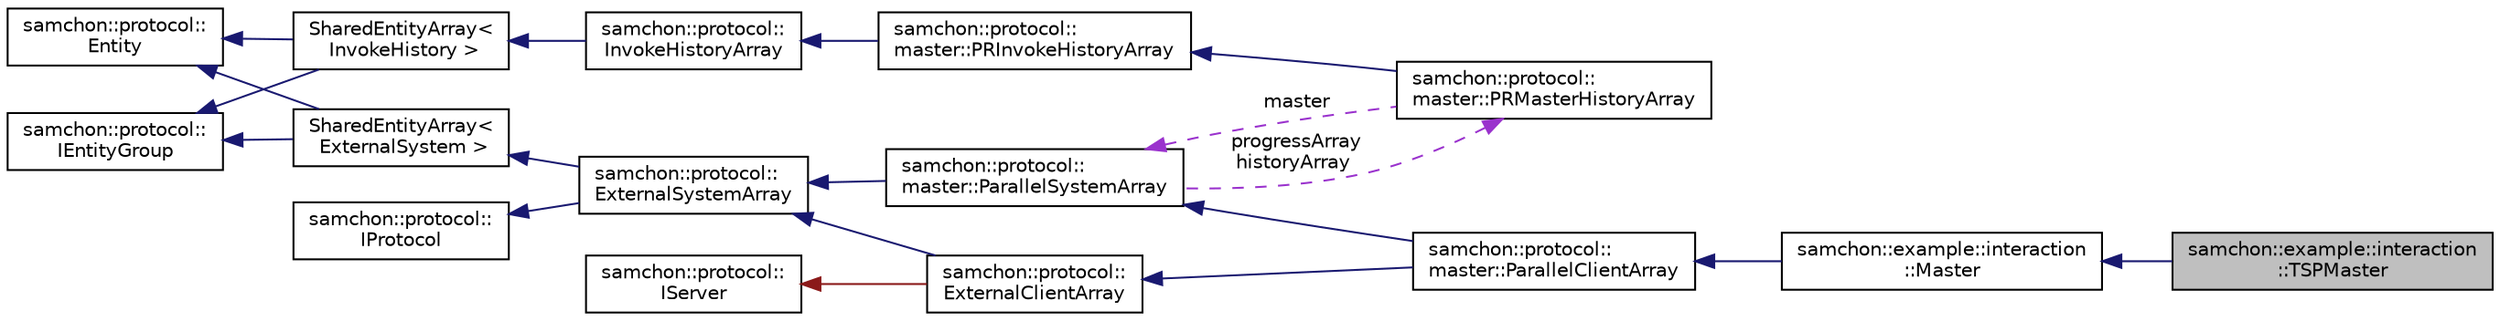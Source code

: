 digraph "samchon::example::interaction::TSPMaster"
{
  edge [fontname="Helvetica",fontsize="10",labelfontname="Helvetica",labelfontsize="10"];
  node [fontname="Helvetica",fontsize="10",shape=record];
  rankdir="LR";
  Node1 [label="samchon::example::interaction\l::TSPMaster",height=0.2,width=0.4,color="black", fillcolor="grey75", style="filled", fontcolor="black"];
  Node2 -> Node1 [dir="back",color="midnightblue",fontsize="10",style="solid",fontname="Helvetica"];
  Node2 [label="samchon::example::interaction\l::Master",height=0.2,width=0.4,color="black", fillcolor="white", style="filled",URL="$d1/df7/classsamchon_1_1example_1_1interaction_1_1Master.html",tooltip="A master of parallel system solving something. "];
  Node3 -> Node2 [dir="back",color="midnightblue",fontsize="10",style="solid",fontname="Helvetica"];
  Node3 [label="samchon::protocol::\lmaster::ParallelClientArray",height=0.2,width=0.4,color="black", fillcolor="white", style="filled",URL="$d1/dc7/classsamchon_1_1protocol_1_1master_1_1ParallelClientArray.html",tooltip="An array of ParallelClient(s). "];
  Node4 -> Node3 [dir="back",color="midnightblue",fontsize="10",style="solid",fontname="Helvetica"];
  Node4 [label="samchon::protocol::\lmaster::ParallelSystemArray",height=0.2,width=0.4,color="black", fillcolor="white", style="filled",URL="$d8/d9c/classsamchon_1_1protocol_1_1master_1_1ParallelSystemArray.html",tooltip="An array of parallel system drivers. "];
  Node5 -> Node4 [dir="back",color="midnightblue",fontsize="10",style="solid",fontname="Helvetica"];
  Node5 [label="samchon::protocol::\lExternalSystemArray",height=0.2,width=0.4,color="black", fillcolor="white", style="filled",URL="$d9/dc6/classsamchon_1_1protocol_1_1ExternalSystemArray.html",tooltip="An array of ExternalSystem(s). "];
  Node6 -> Node5 [dir="back",color="midnightblue",fontsize="10",style="solid",fontname="Helvetica"];
  Node6 [label="SharedEntityArray\<\l ExternalSystem \>",height=0.2,width=0.4,color="black", fillcolor="white", style="filled",URL="$d4/deb/classsamchon_1_1protocol_1_1EntityGroup.html",tooltip="An Entity and a container of children Entity objects. "];
  Node7 -> Node6 [dir="back",color="midnightblue",fontsize="10",style="solid",fontname="Helvetica"];
  Node7 [label="samchon::protocol::\lEntity",height=0.2,width=0.4,color="black", fillcolor="white", style="filled",URL="$d0/d3e/classsamchon_1_1protocol_1_1Entity.html",tooltip="An entity, a standard data class. "];
  Node8 -> Node6 [dir="back",color="midnightblue",fontsize="10",style="solid",fontname="Helvetica"];
  Node8 [label="samchon::protocol::\lIEntityGroup",height=0.2,width=0.4,color="black", fillcolor="white", style="filled",URL="$d9/d4c/classsamchon_1_1protocol_1_1IEntityGroup.html",tooltip="An iternface for entity group. "];
  Node9 -> Node5 [dir="back",color="midnightblue",fontsize="10",style="solid",fontname="Helvetica"];
  Node9 [label="samchon::protocol::\lIProtocol",height=0.2,width=0.4,color="black", fillcolor="white", style="filled",URL="$d4/dcf/classsamchon_1_1protocol_1_1IProtocol.html",tooltip="An interface of Invoke message chain. "];
  Node10 -> Node4 [dir="back",color="darkorchid3",fontsize="10",style="dashed",label=" progressArray\nhistoryArray" ,fontname="Helvetica"];
  Node10 [label="samchon::protocol::\lmaster::PRMasterHistoryArray",height=0.2,width=0.4,color="black", fillcolor="white", style="filled",URL="$d6/dd8/classsamchon_1_1protocol_1_1master_1_1PRMasterHistoryArray.html",tooltip="An array of invoke histories of master. "];
  Node11 -> Node10 [dir="back",color="midnightblue",fontsize="10",style="solid",fontname="Helvetica"];
  Node11 [label="samchon::protocol::\lmaster::PRInvokeHistoryArray",height=0.2,width=0.4,color="black", fillcolor="white", style="filled",URL="$df/d50/classsamchon_1_1protocol_1_1master_1_1PRInvokeHistoryArray.html",tooltip="An array of PRInvokeHistory. "];
  Node12 -> Node11 [dir="back",color="midnightblue",fontsize="10",style="solid",fontname="Helvetica"];
  Node12 [label="samchon::protocol::\lInvokeHistoryArray",height=0.2,width=0.4,color="black", fillcolor="white", style="filled",URL="$d1/d7b/classsamchon_1_1protocol_1_1InvokeHistoryArray.html",tooltip="An array of InvokeHistory. "];
  Node13 -> Node12 [dir="back",color="midnightblue",fontsize="10",style="solid",fontname="Helvetica"];
  Node13 [label="SharedEntityArray\<\l InvokeHistory \>",height=0.2,width=0.4,color="black", fillcolor="white", style="filled",URL="$d4/deb/classsamchon_1_1protocol_1_1EntityGroup.html",tooltip="An Entity and a container of children Entity objects. "];
  Node7 -> Node13 [dir="back",color="midnightblue",fontsize="10",style="solid",fontname="Helvetica"];
  Node8 -> Node13 [dir="back",color="midnightblue",fontsize="10",style="solid",fontname="Helvetica"];
  Node4 -> Node10 [dir="back",color="darkorchid3",fontsize="10",style="dashed",label=" master" ,fontname="Helvetica"];
  Node14 -> Node3 [dir="back",color="midnightblue",fontsize="10",style="solid",fontname="Helvetica"];
  Node14 [label="samchon::protocol::\lExternalClientArray",height=0.2,width=0.4,color="black", fillcolor="white", style="filled",URL="$d8/d47/classsamchon_1_1protocol_1_1ExternalClientArray.html",tooltip="An array of ExternalClient(s) "];
  Node5 -> Node14 [dir="back",color="midnightblue",fontsize="10",style="solid",fontname="Helvetica"];
  Node15 -> Node14 [dir="back",color="firebrick4",fontsize="10",style="solid",fontname="Helvetica"];
  Node15 [label="samchon::protocol::\lIServer",height=0.2,width=0.4,color="black", fillcolor="white", style="filled",URL="$d4/de8/classsamchon_1_1protocol_1_1IServer.html",tooltip="An interface of a physical server. "];
}
